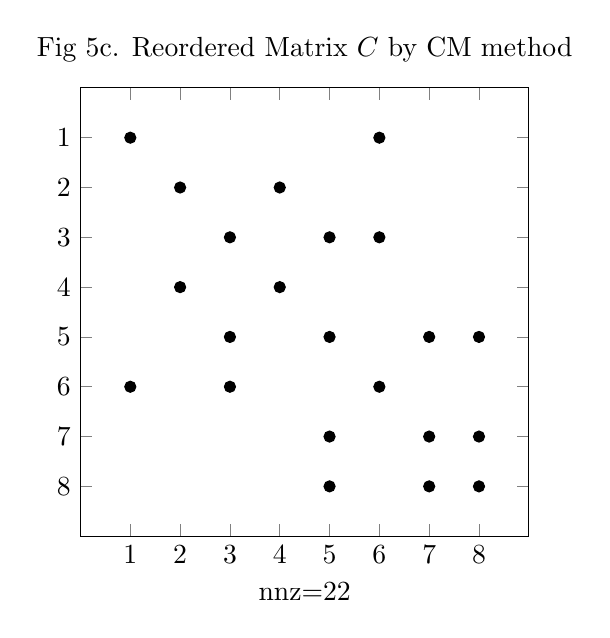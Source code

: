 \begin{tikzpicture}
    \begin{axis}
        [   unit vector ratio* = 1 1 1
        ,   y dir = reverse
        ,   xmin = 0
        ,   ymin = 0
        ,   xmax = 9
        ,   ymax = 9
        ,   xlabel = {nnz=22}
        ,   xtick = {1,2,3,4,5,6,7,8}
        ,   ytick = {1,2,3,4,5,6,7,8}
        ,   title = {Fig 5c. Reordered Matrix $C$ by CM method}
        ]
        \addplot[only marks] coordinates
        {   (1,1)(1,6)
            (2,2)(2,4)
            (3,3)(3,5)(3,6)
            (4,2)(4,4)
            (5,3)(5,5)(5,7)(5,8)
            (6,1)(6,3)(6,6)
            (7,5)(7,7)(7,8)
            (8,5)(8,7)(8,8)
        };
    \end{axis}
\end{tikzpicture}
